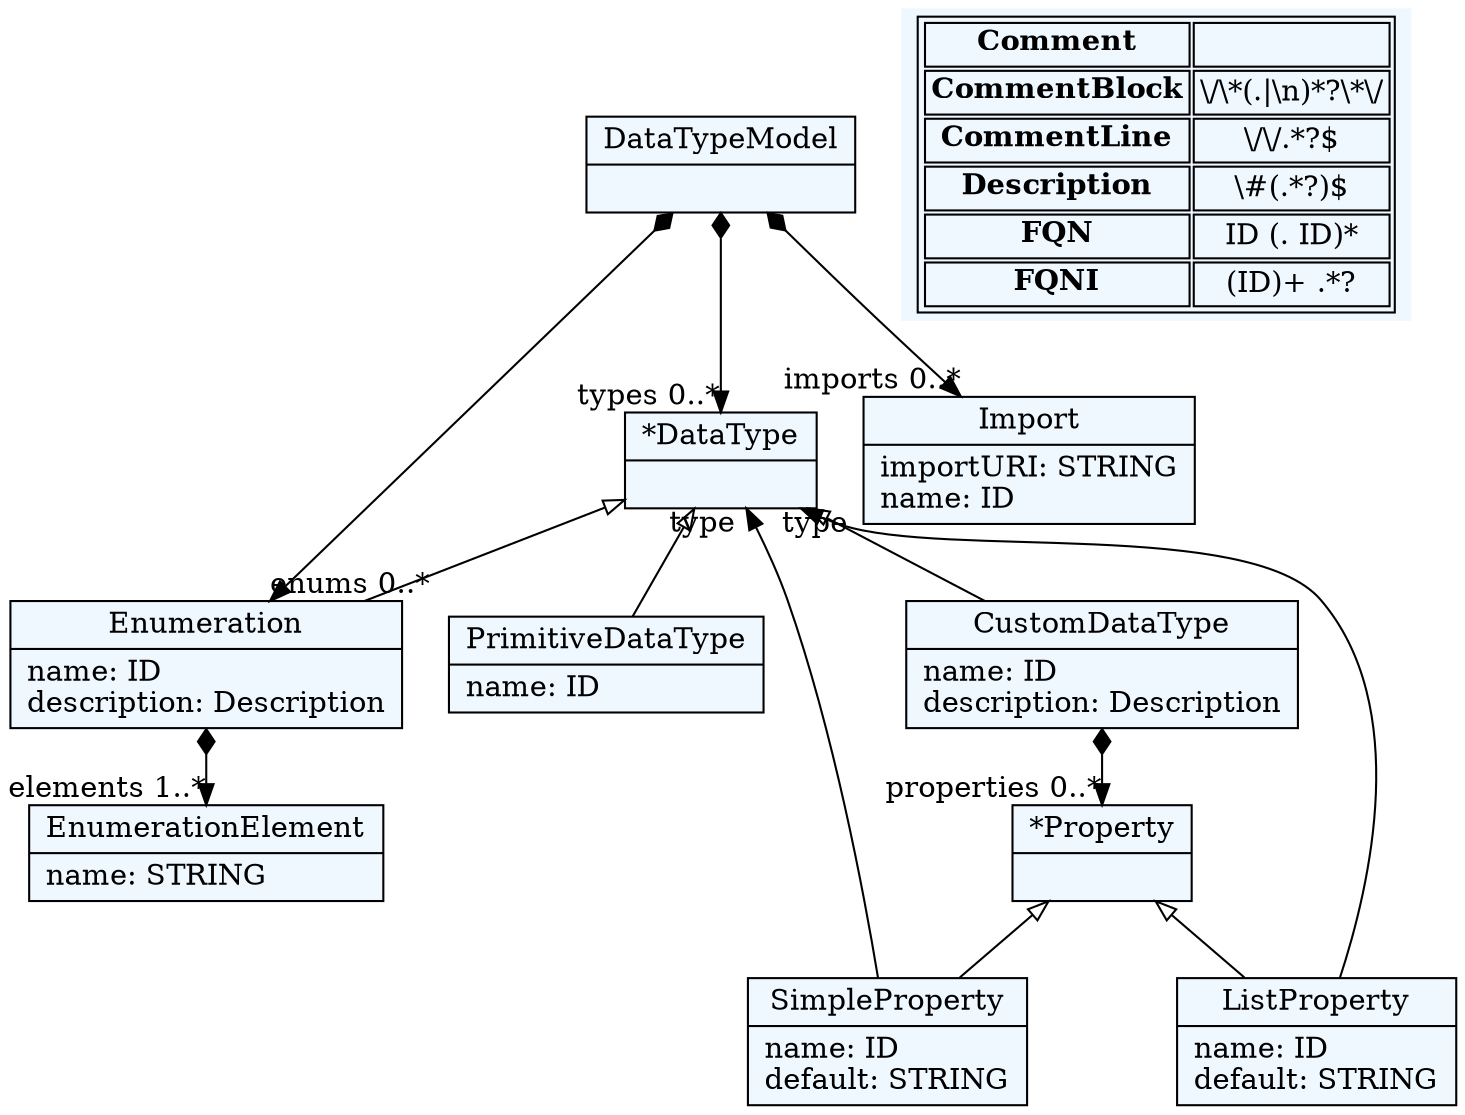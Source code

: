 
    digraph textX {
    fontname = "Bitstream Vera Sans"
    fontsize = 8
    node[
        shape=record,
        style=filled,
        fillcolor=aliceblue
    ]
    nodesep = 0.3
    edge[dir=black,arrowtail=empty]


2929606995184[ label="{DataTypeModel|}"]

2929606997440[ label="{*DataType|}"]

2929606996672[ label="{CustomDataType|name: ID\ldescription: Description\l}"]

2929606998064[ label="{*Property|}"]

2929606991968[ label="{SimpleProperty|name: ID\ldefault: STRING\l}"]

2929606997536[ label="{ListProperty|name: ID\ldefault: STRING\l}"]

2929606999840[ label="{Enumeration|name: ID\ldescription: Description\l}"]

2929606995952[ label="{EnumerationElement|name: STRING\l}"]

2929606993936[ label="{PrimitiveDataType|name: ID\l}"]

2929606990816[ label="{Import|importURI: STRING\lname: ID\l}"]



2929606995184 -> 2929606990816[arrowtail=diamond, dir=both, headlabel="imports 0..*"]
2929606995184 -> 2929606997440[arrowtail=diamond, dir=both, headlabel="types 0..*"]
2929606995184 -> 2929606999840[arrowtail=diamond, dir=both, headlabel="enums 0..*"]
2929606997440 -> 2929606993936 [dir=back]
2929606997440 -> 2929606999840 [dir=back]
2929606997440 -> 2929606996672 [dir=back]
2929606996672 -> 2929606998064[arrowtail=diamond, dir=both, headlabel="properties 0..*"]
2929606998064 -> 2929606997536 [dir=back]
2929606998064 -> 2929606991968 [dir=back]
2929606991968 -> 2929606997440[headlabel="type "]
2929606997536 -> 2929606997440[headlabel="type "]
2929606999840 -> 2929606995952[arrowtail=diamond, dir=both, headlabel="elements 1..*"]
match_rules [ shape=plaintext, label=< <table>
	<tr>
		<td><b>Comment</b></td><td></td>
	</tr>
	<tr>
		<td><b>CommentBlock</b></td><td>\/\*(.|\n)*?\*\/</td>
	</tr>
	<tr>
		<td><b>CommentLine</b></td><td>\/\/.*?$</td>
	</tr>
	<tr>
		<td><b>Description</b></td><td>\#(.*?)$</td>
	</tr>
	<tr>
		<td><b>FQN</b></td><td>ID (. ID)*</td>
	</tr>
	<tr>
		<td><b>FQNI</b></td><td>(ID)+ .*?</td>
	</tr>
</table> >]


}
